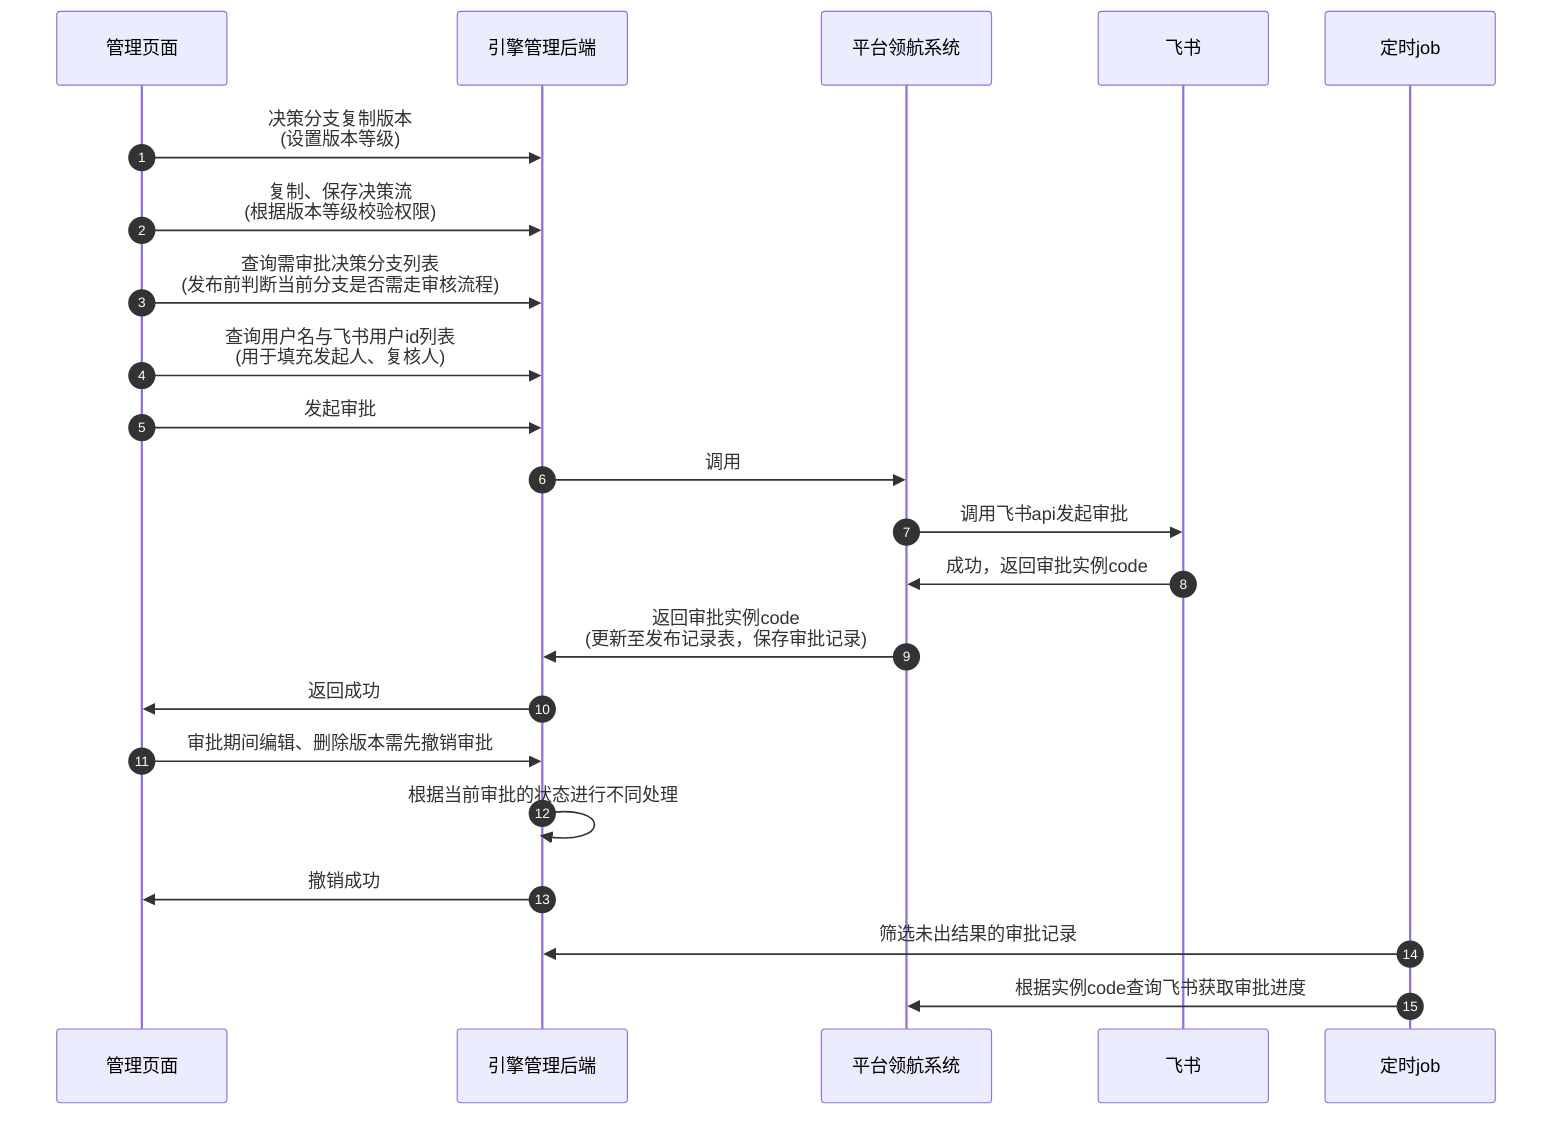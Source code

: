 sequenceDiagram

	participant front as 管理页面
	participant backend as 引擎管理后端
	participant pilot as 平台领航系统
	participant lark as 飞书
	participant job as 定时job

	autonumber 1
	front ->> backend:决策分支复制版本<br>(设置版本等级)
	front ->> backend:复制、保存决策流<br>(根据版本等级校验权限)
	front ->> backend:查询需审批决策分支列表<br>(发布前判断当前分支是否需走审核流程)
	front ->> backend:查询用户名与飞书用户id列表<br>(用于填充发起人、复核人)
	front ->> backend:发起审批
	backend ->> pilot:调用
	pilot ->> lark:调用飞书api发起审批
	lark ->> pilot:成功，返回审批实例code
	pilot ->> backend:返回审批实例code<br>(更新至发布记录表，保存审批记录)
	backend ->> front:返回成功
	front ->> backend:审批期间编辑、删除版本需先撤销审批
	backend ->> backend:根据当前审批的状态进行不同处理
	backend ->> front:撤销成功
	job ->> backend:筛选未出结果的审批记录
	job ->> pilot:根据实例code查询飞书获取审批进度